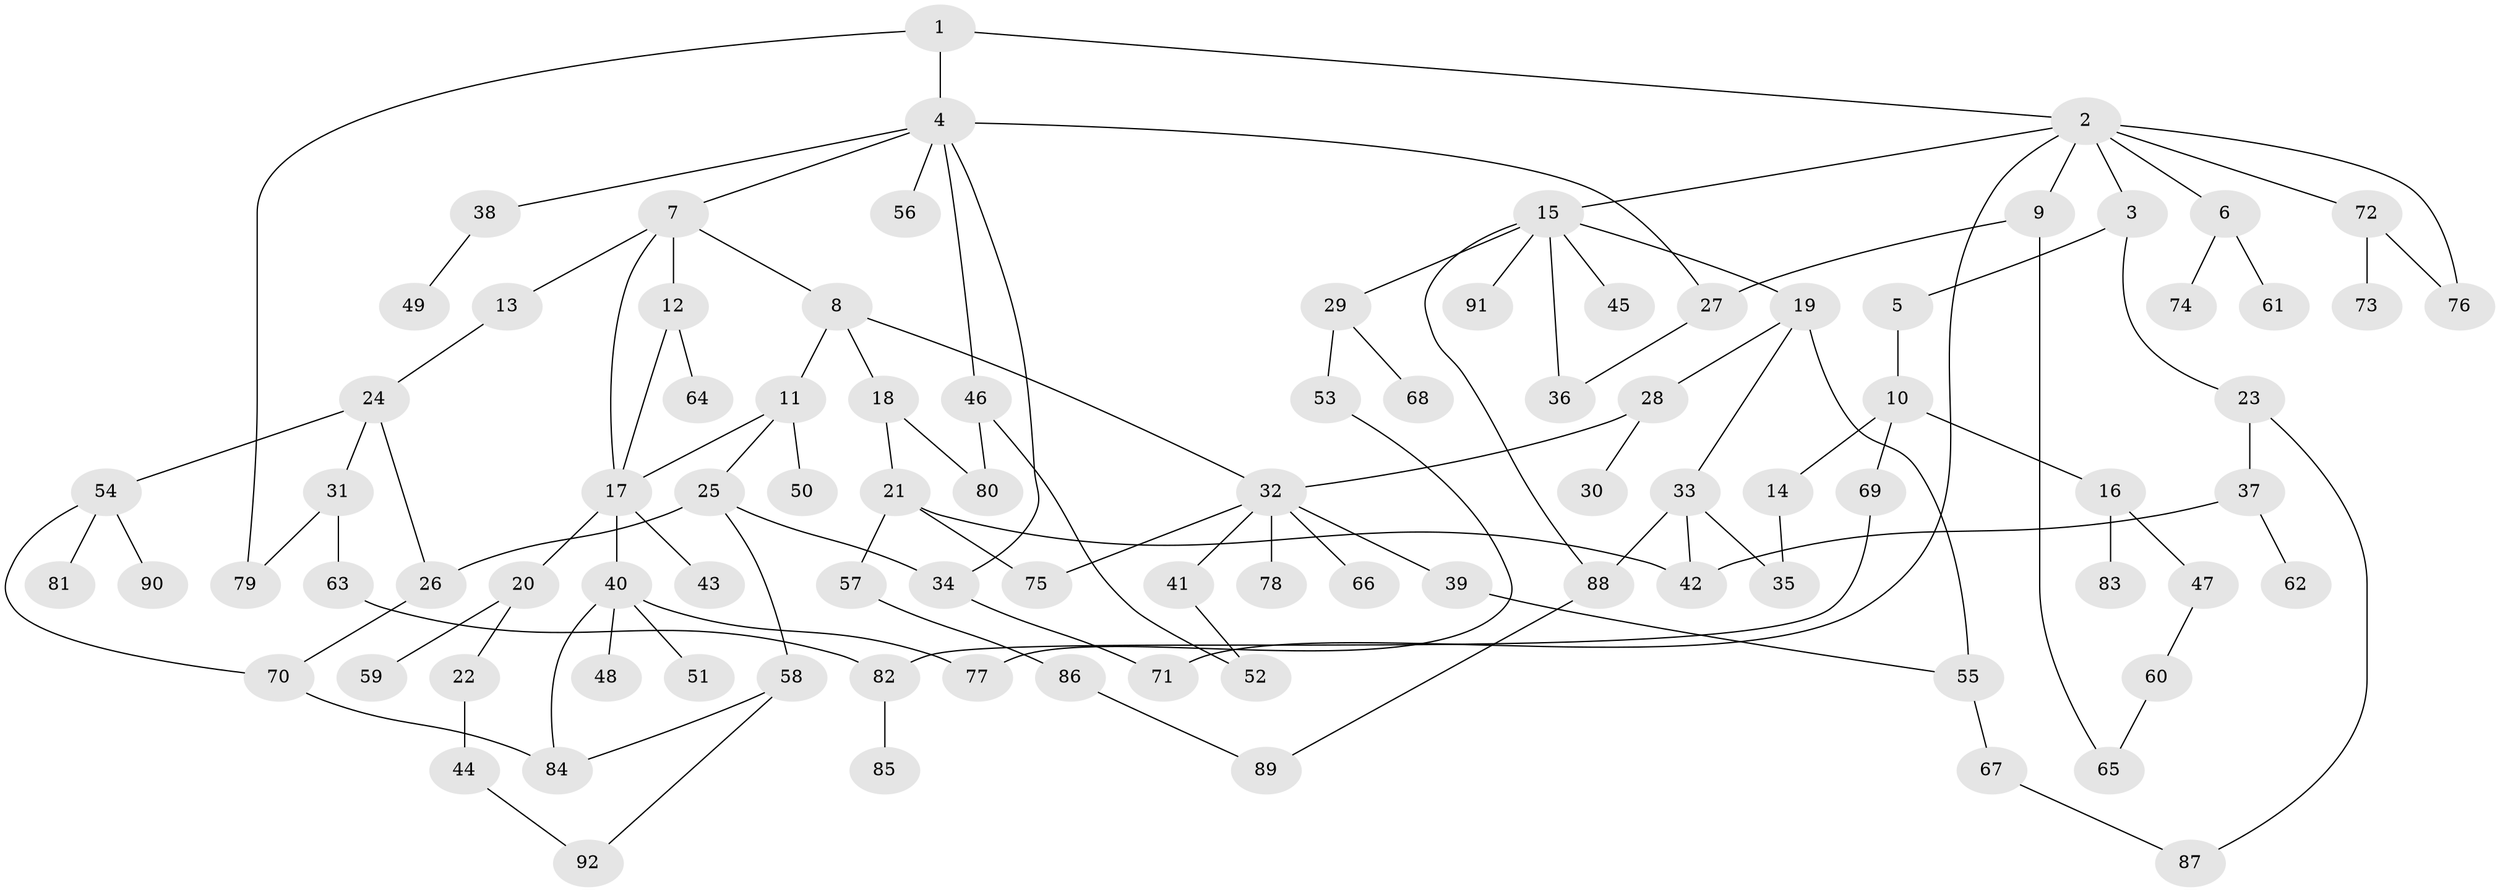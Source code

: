// Generated by graph-tools (version 1.1) at 2025/49/03/09/25 03:49:16]
// undirected, 92 vertices, 118 edges
graph export_dot {
graph [start="1"]
  node [color=gray90,style=filled];
  1;
  2;
  3;
  4;
  5;
  6;
  7;
  8;
  9;
  10;
  11;
  12;
  13;
  14;
  15;
  16;
  17;
  18;
  19;
  20;
  21;
  22;
  23;
  24;
  25;
  26;
  27;
  28;
  29;
  30;
  31;
  32;
  33;
  34;
  35;
  36;
  37;
  38;
  39;
  40;
  41;
  42;
  43;
  44;
  45;
  46;
  47;
  48;
  49;
  50;
  51;
  52;
  53;
  54;
  55;
  56;
  57;
  58;
  59;
  60;
  61;
  62;
  63;
  64;
  65;
  66;
  67;
  68;
  69;
  70;
  71;
  72;
  73;
  74;
  75;
  76;
  77;
  78;
  79;
  80;
  81;
  82;
  83;
  84;
  85;
  86;
  87;
  88;
  89;
  90;
  91;
  92;
  1 -- 2;
  1 -- 4;
  1 -- 79;
  2 -- 3;
  2 -- 6;
  2 -- 9;
  2 -- 15;
  2 -- 71;
  2 -- 72;
  2 -- 76;
  3 -- 5;
  3 -- 23;
  4 -- 7;
  4 -- 27;
  4 -- 34;
  4 -- 38;
  4 -- 46;
  4 -- 56;
  5 -- 10;
  6 -- 61;
  6 -- 74;
  7 -- 8;
  7 -- 12;
  7 -- 13;
  7 -- 17;
  8 -- 11;
  8 -- 18;
  8 -- 32;
  9 -- 65;
  9 -- 27;
  10 -- 14;
  10 -- 16;
  10 -- 69;
  11 -- 25;
  11 -- 50;
  11 -- 17;
  12 -- 64;
  12 -- 17;
  13 -- 24;
  14 -- 35;
  15 -- 19;
  15 -- 29;
  15 -- 45;
  15 -- 91;
  15 -- 36;
  15 -- 88;
  16 -- 47;
  16 -- 83;
  17 -- 20;
  17 -- 40;
  17 -- 43;
  18 -- 21;
  18 -- 80;
  19 -- 28;
  19 -- 33;
  19 -- 55;
  20 -- 22;
  20 -- 59;
  21 -- 57;
  21 -- 42;
  21 -- 75;
  22 -- 44;
  23 -- 37;
  23 -- 87;
  24 -- 31;
  24 -- 54;
  24 -- 26;
  25 -- 26;
  25 -- 58;
  25 -- 34;
  26 -- 70;
  27 -- 36;
  28 -- 30;
  28 -- 32;
  29 -- 53;
  29 -- 68;
  31 -- 63;
  31 -- 79;
  32 -- 39;
  32 -- 41;
  32 -- 66;
  32 -- 75;
  32 -- 78;
  33 -- 88;
  33 -- 42;
  33 -- 35;
  34 -- 71;
  37 -- 42;
  37 -- 62;
  38 -- 49;
  39 -- 55;
  40 -- 48;
  40 -- 51;
  40 -- 77;
  40 -- 84;
  41 -- 52;
  44 -- 92;
  46 -- 80;
  46 -- 52;
  47 -- 60;
  53 -- 77;
  54 -- 81;
  54 -- 90;
  54 -- 70;
  55 -- 67;
  57 -- 86;
  58 -- 84;
  58 -- 92;
  60 -- 65;
  63 -- 82;
  67 -- 87;
  69 -- 82;
  70 -- 84;
  72 -- 73;
  72 -- 76;
  82 -- 85;
  86 -- 89;
  88 -- 89;
}
